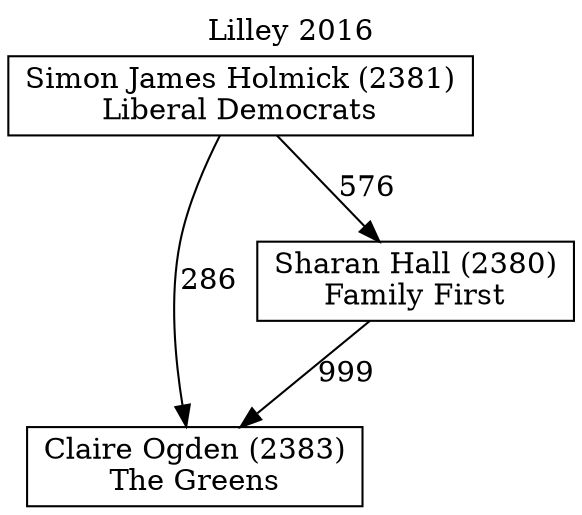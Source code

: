 // House preference flow
digraph "Claire Ogden (2383)_Lilley_2016" {
	graph [label="Lilley 2016" labelloc=t mclimit=10]
	node [shape=box]
	"Simon James Holmick (2381)" [label="Simon James Holmick (2381)
Liberal Democrats"]
	"Claire Ogden (2383)" [label="Claire Ogden (2383)
The Greens"]
	"Sharan Hall (2380)" [label="Sharan Hall (2380)
Family First"]
	"Simon James Holmick (2381)" -> "Claire Ogden (2383)" [label=286]
	"Sharan Hall (2380)" -> "Claire Ogden (2383)" [label=999]
	"Simon James Holmick (2381)" -> "Sharan Hall (2380)" [label=576]
}
